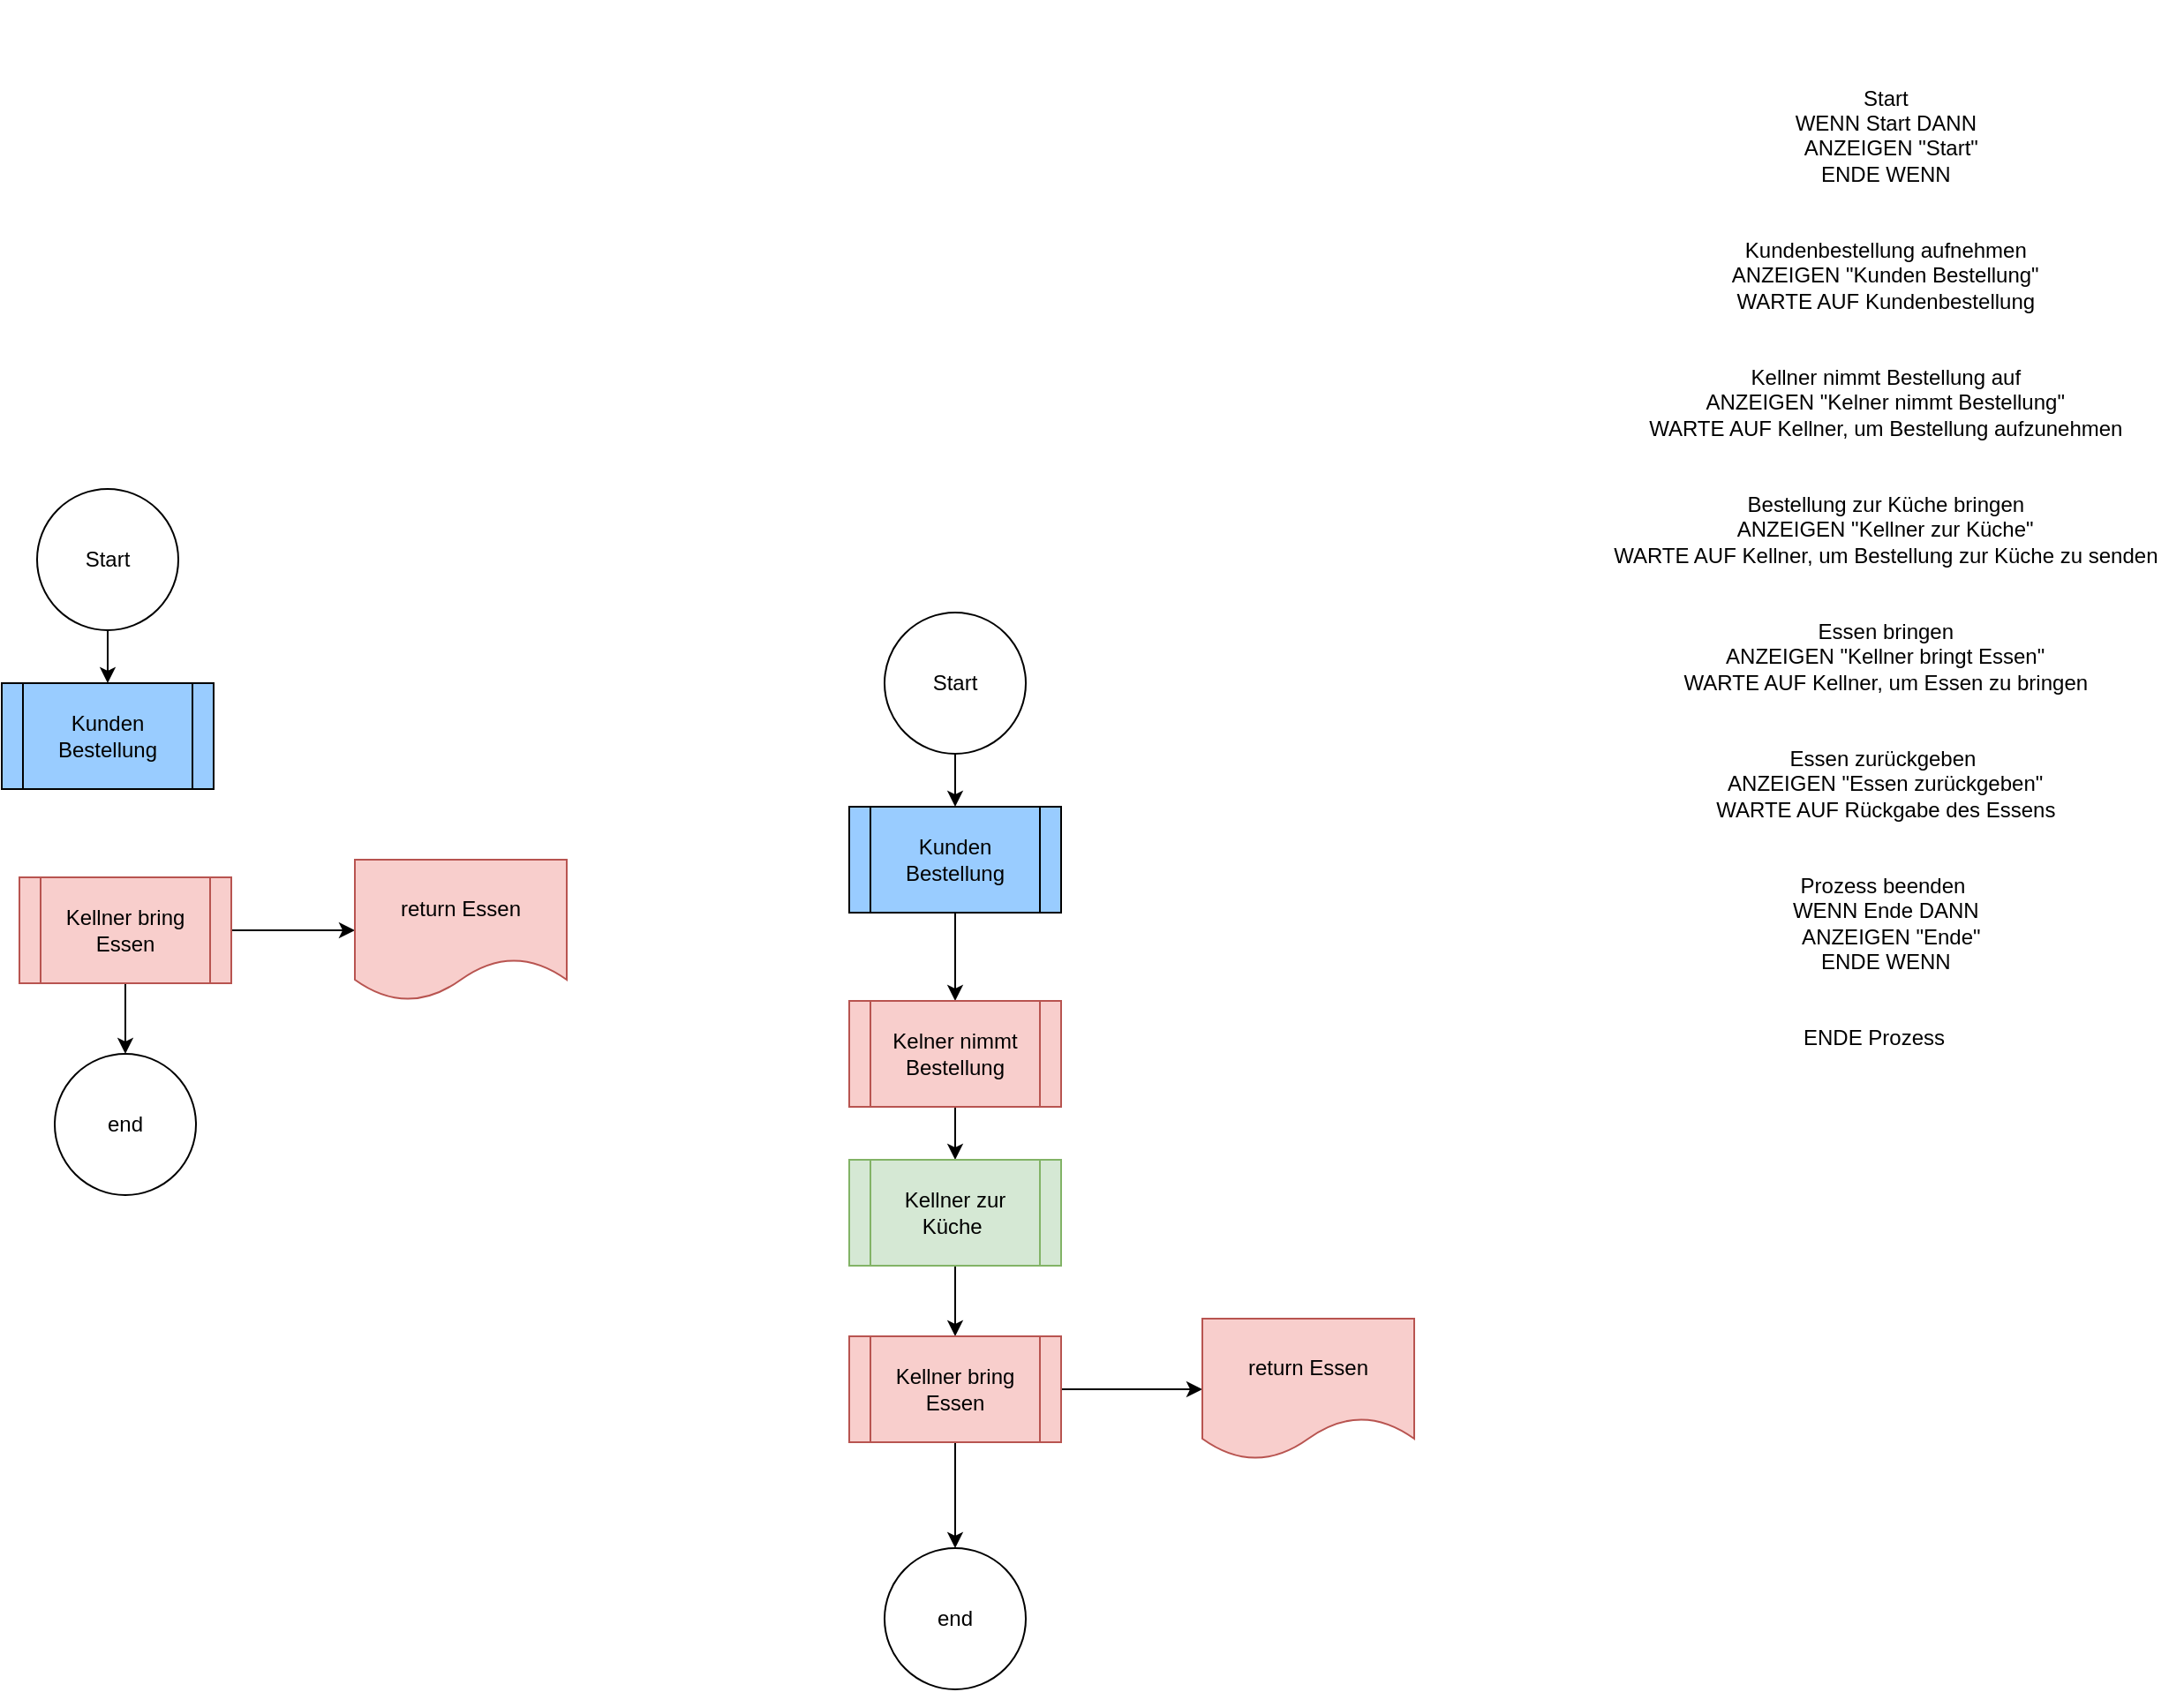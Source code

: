 <mxfile version="28.1.2">
  <diagram name="Seite-1" id="eBzdQh01MeemGXFFqp1h">
    <mxGraphModel dx="1410" dy="1891" grid="1" gridSize="10" guides="1" tooltips="1" connect="1" arrows="1" fold="1" page="1" pageScale="1" pageWidth="827" pageHeight="1169" math="0" shadow="0">
      <root>
        <mxCell id="0" />
        <mxCell id="1" parent="0" />
        <mxCell id="ESykT-HEd624DX2kt4N7-1" value="Kunden Bestellung" style="shape=process;whiteSpace=wrap;html=1;backgroundOutline=1;fillColor=#99CCFF;" parent="1" vertex="1">
          <mxGeometry x="110" y="140" width="120" height="60" as="geometry" />
        </mxCell>
        <mxCell id="ESykT-HEd624DX2kt4N7-12" value="" style="edgeStyle=orthogonalEdgeStyle;rounded=0;orthogonalLoop=1;jettySize=auto;html=1;" parent="1" source="ESykT-HEd624DX2kt4N7-4" target="ESykT-HEd624DX2kt4N7-5" edge="1">
          <mxGeometry relative="1" as="geometry" />
        </mxCell>
        <mxCell id="ESykT-HEd624DX2kt4N7-14" value="" style="edgeStyle=orthogonalEdgeStyle;rounded=0;orthogonalLoop=1;jettySize=auto;html=1;" parent="1" source="ESykT-HEd624DX2kt4N7-4" target="ESykT-HEd624DX2kt4N7-13" edge="1">
          <mxGeometry relative="1" as="geometry" />
        </mxCell>
        <mxCell id="ESykT-HEd624DX2kt4N7-4" value="Kellner bring Essen" style="shape=process;whiteSpace=wrap;html=1;backgroundOutline=1;fillColor=#f8cecc;strokeColor=#b85450;" parent="1" vertex="1">
          <mxGeometry x="120" y="250" width="120" height="60" as="geometry" />
        </mxCell>
        <mxCell id="ESykT-HEd624DX2kt4N7-5" value="end" style="ellipse;whiteSpace=wrap;html=1;aspect=fixed;" parent="1" vertex="1">
          <mxGeometry x="140" y="350" width="80" height="80" as="geometry" />
        </mxCell>
        <mxCell id="ESykT-HEd624DX2kt4N7-8" value="" style="edgeStyle=orthogonalEdgeStyle;rounded=0;orthogonalLoop=1;jettySize=auto;html=1;" parent="1" source="ESykT-HEd624DX2kt4N7-6" target="ESykT-HEd624DX2kt4N7-1" edge="1">
          <mxGeometry relative="1" as="geometry" />
        </mxCell>
        <mxCell id="ESykT-HEd624DX2kt4N7-6" value="Start" style="ellipse;whiteSpace=wrap;html=1;aspect=fixed;" parent="1" vertex="1">
          <mxGeometry x="130" y="30" width="80" height="80" as="geometry" />
        </mxCell>
        <mxCell id="ESykT-HEd624DX2kt4N7-13" value="return Essen" style="shape=document;whiteSpace=wrap;html=1;boundedLbl=1;fillColor=#f8cecc;strokeColor=#b85450;" parent="1" vertex="1">
          <mxGeometry x="310" y="240" width="120" height="80" as="geometry" />
        </mxCell>
        <mxCell id="ESykT-HEd624DX2kt4N7-15" value="" style="edgeStyle=orthogonalEdgeStyle;rounded=0;orthogonalLoop=1;jettySize=auto;html=1;" parent="1" source="ESykT-HEd624DX2kt4N7-16" target="ESykT-HEd624DX2kt4N7-18" edge="1">
          <mxGeometry relative="1" as="geometry" />
        </mxCell>
        <mxCell id="ESykT-HEd624DX2kt4N7-16" value="Kunden Bestellung" style="shape=process;whiteSpace=wrap;html=1;backgroundOutline=1;fillColor=#99CCFF;" parent="1" vertex="1">
          <mxGeometry x="590" y="210" width="120" height="60" as="geometry" />
        </mxCell>
        <mxCell id="ESykT-HEd624DX2kt4N7-17" value="" style="edgeStyle=orthogonalEdgeStyle;rounded=0;orthogonalLoop=1;jettySize=auto;html=1;" parent="1" source="ESykT-HEd624DX2kt4N7-18" target="ESykT-HEd624DX2kt4N7-20" edge="1">
          <mxGeometry relative="1" as="geometry" />
        </mxCell>
        <mxCell id="ESykT-HEd624DX2kt4N7-18" value="Kelner nimmt&lt;div&gt;Bestellung&lt;/div&gt;" style="shape=process;whiteSpace=wrap;html=1;backgroundOutline=1;fillColor=#f8cecc;strokeColor=#b85450;" parent="1" vertex="1">
          <mxGeometry x="590" y="320" width="120" height="60" as="geometry" />
        </mxCell>
        <mxCell id="ESykT-HEd624DX2kt4N7-19" value="" style="edgeStyle=orthogonalEdgeStyle;rounded=0;orthogonalLoop=1;jettySize=auto;html=1;" parent="1" source="ESykT-HEd624DX2kt4N7-20" target="ESykT-HEd624DX2kt4N7-23" edge="1">
          <mxGeometry relative="1" as="geometry" />
        </mxCell>
        <mxCell id="ESykT-HEd624DX2kt4N7-20" value="Kellner zur Küche&amp;nbsp;" style="shape=process;whiteSpace=wrap;html=1;backgroundOutline=1;fillColor=#d5e8d4;strokeColor=#82b366;" parent="1" vertex="1">
          <mxGeometry x="590" y="410" width="120" height="60" as="geometry" />
        </mxCell>
        <mxCell id="ESykT-HEd624DX2kt4N7-21" value="" style="edgeStyle=orthogonalEdgeStyle;rounded=0;orthogonalLoop=1;jettySize=auto;html=1;" parent="1" source="ESykT-HEd624DX2kt4N7-23" target="ESykT-HEd624DX2kt4N7-24" edge="1">
          <mxGeometry relative="1" as="geometry" />
        </mxCell>
        <mxCell id="ESykT-HEd624DX2kt4N7-22" value="" style="edgeStyle=orthogonalEdgeStyle;rounded=0;orthogonalLoop=1;jettySize=auto;html=1;" parent="1" source="ESykT-HEd624DX2kt4N7-23" target="ESykT-HEd624DX2kt4N7-27" edge="1">
          <mxGeometry relative="1" as="geometry" />
        </mxCell>
        <mxCell id="ESykT-HEd624DX2kt4N7-23" value="Kellner bring Essen" style="shape=process;whiteSpace=wrap;html=1;backgroundOutline=1;fillColor=#f8cecc;strokeColor=#b85450;" parent="1" vertex="1">
          <mxGeometry x="590" y="510" width="120" height="60" as="geometry" />
        </mxCell>
        <mxCell id="ESykT-HEd624DX2kt4N7-24" value="end" style="ellipse;whiteSpace=wrap;html=1;aspect=fixed;" parent="1" vertex="1">
          <mxGeometry x="610" y="630" width="80" height="80" as="geometry" />
        </mxCell>
        <mxCell id="ESykT-HEd624DX2kt4N7-25" value="" style="edgeStyle=orthogonalEdgeStyle;rounded=0;orthogonalLoop=1;jettySize=auto;html=1;" parent="1" source="ESykT-HEd624DX2kt4N7-26" target="ESykT-HEd624DX2kt4N7-16" edge="1">
          <mxGeometry relative="1" as="geometry" />
        </mxCell>
        <mxCell id="ESykT-HEd624DX2kt4N7-26" value="Start" style="ellipse;whiteSpace=wrap;html=1;aspect=fixed;" parent="1" vertex="1">
          <mxGeometry x="610" y="100" width="80" height="80" as="geometry" />
        </mxCell>
        <mxCell id="ESykT-HEd624DX2kt4N7-27" value="return Essen" style="shape=document;whiteSpace=wrap;html=1;boundedLbl=1;fillColor=#f8cecc;strokeColor=#b85450;" parent="1" vertex="1">
          <mxGeometry x="790" y="500" width="120" height="80" as="geometry" />
        </mxCell>
        <mxCell id="OhbTJ4so9log1i7ZjVdp-1" value="&lt;br&gt;&lt;br&gt;&lt;br&gt;&amp;nbsp; &amp;nbsp; Start&lt;br&gt;&amp;nbsp; &amp;nbsp; WENN Start DANN&lt;br&gt;&amp;nbsp; &amp;nbsp; &amp;nbsp; ANZEIGEN &quot;Start&quot;&lt;br&gt;&amp;nbsp; &amp;nbsp; ENDE WENN&lt;br&gt;&lt;br&gt;&lt;br&gt;&amp;nbsp; &amp;nbsp; Kundenbestellung aufnehmen&lt;br&gt;&amp;nbsp; &amp;nbsp; ANZEIGEN &quot;Kunden Bestellung&quot;&lt;br&gt;&amp;nbsp; &amp;nbsp; WARTE AUF Kundenbestellung&lt;br&gt;&lt;br&gt;&lt;br&gt;&amp;nbsp; &amp;nbsp; Kellner nimmt Bestellung auf&lt;br&gt;&amp;nbsp; &amp;nbsp; ANZEIGEN &quot;Kelner nimmt Bestellung&quot;&lt;br&gt;&amp;nbsp; &amp;nbsp; WARTE AUF Kellner, um Bestellung aufzunehmen&lt;br&gt;&lt;br&gt;&lt;br&gt;&amp;nbsp; &amp;nbsp; Bestellung zur Küche bringen&lt;br&gt;&amp;nbsp; &amp;nbsp; ANZEIGEN &quot;Kellner zur Küche&quot;&lt;br&gt;&amp;nbsp; &amp;nbsp; WARTE AUF Kellner, um Bestellung zur Küche zu senden&lt;br&gt;&lt;br&gt;&lt;br&gt;&amp;nbsp; &amp;nbsp; Essen bringen&lt;br&gt;&amp;nbsp; &amp;nbsp; ANZEIGEN &quot;Kellner bringt Essen&quot;&lt;br&gt;&amp;nbsp; &amp;nbsp; WARTE AUF Kellner, um Essen zu bringen&lt;br&gt;&lt;br&gt;&lt;br&gt;&amp;nbsp; &amp;nbsp;Essen zurückgeben&lt;br&gt;&amp;nbsp; &amp;nbsp; ANZEIGEN &quot;Essen zurückgeben&quot;&lt;br&gt;&amp;nbsp; &amp;nbsp; WARTE AUF Rückgabe des Essens&lt;br&gt;&lt;br&gt;&lt;br&gt;&amp;nbsp; &amp;nbsp;Prozess beenden&lt;br&gt;&amp;nbsp; &amp;nbsp; WENN Ende DANN&lt;br&gt;&amp;nbsp; &amp;nbsp; &amp;nbsp; ANZEIGEN &quot;Ende&quot;&lt;br&gt;&amp;nbsp; &amp;nbsp; ENDE WENN&lt;br&gt;&lt;br&gt;&lt;br&gt;ENDE Prozess" style="text;html=1;align=center;verticalAlign=middle;resizable=0;points=[];autosize=1;strokeColor=none;fillColor=none;" vertex="1" parent="1">
          <mxGeometry x="995" y="-247" width="350" height="600" as="geometry" />
        </mxCell>
      </root>
    </mxGraphModel>
  </diagram>
</mxfile>
